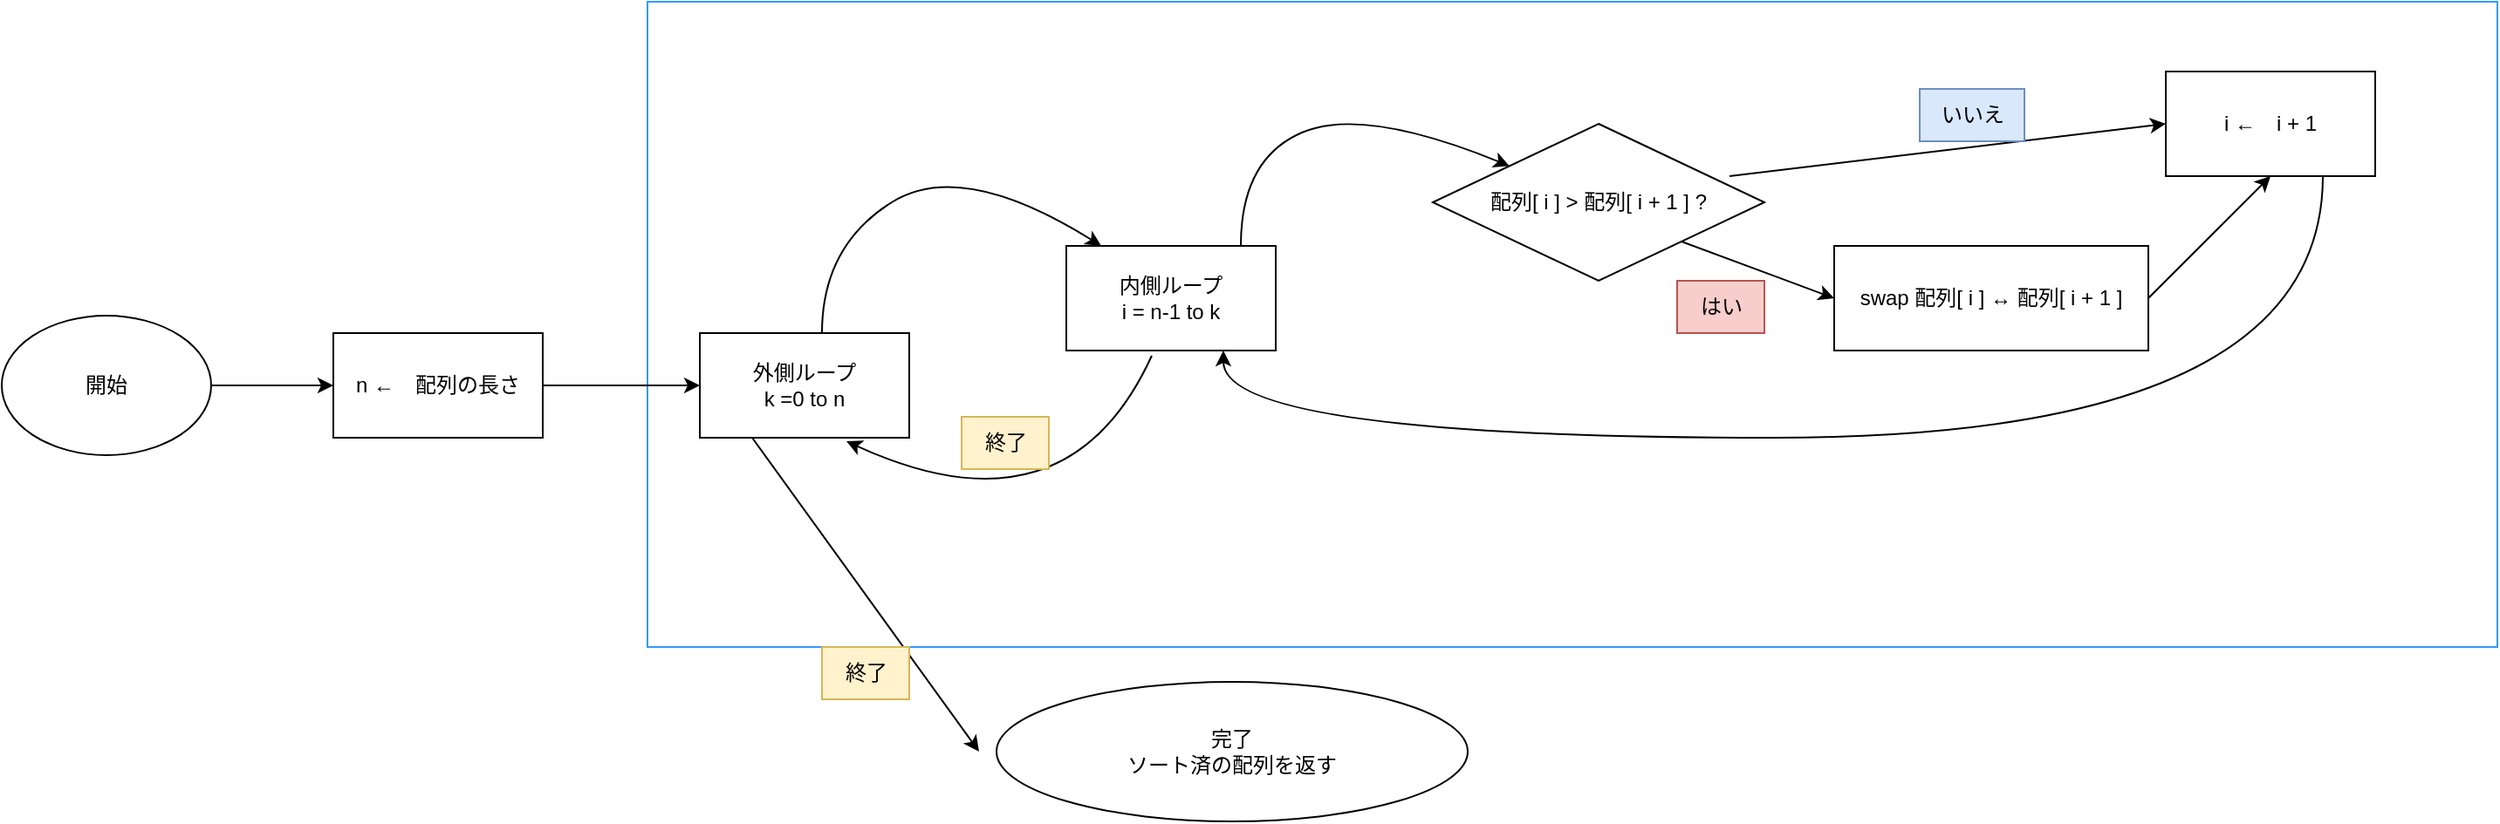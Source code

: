 <mxfile>
    <diagram id="TCqoQB0Lb-TMOhBr43kx" name="ページ1">
        <mxGraphModel dx="344" dy="741" grid="1" gridSize="10" guides="1" tooltips="1" connect="1" arrows="1" fold="1" page="1" pageScale="1" pageWidth="1169" pageHeight="827" math="0" shadow="0">
            <root>
                <mxCell id="0"/>
                <mxCell id="1" parent="0"/>
                <mxCell id="29" value="" style="rounded=0;whiteSpace=wrap;html=1;fillColor=none;strokeColor=#3399FF;" vertex="1" parent="1">
                    <mxGeometry x="380" y="240" width="1060" height="370" as="geometry"/>
                </mxCell>
                <mxCell id="2" value="開始" style="ellipse;whiteSpace=wrap;html=1;" vertex="1" parent="1">
                    <mxGeometry x="10" y="420" width="120" height="80" as="geometry"/>
                </mxCell>
                <mxCell id="3" value="n ←　配列の長さ" style="rounded=0;whiteSpace=wrap;html=1;" vertex="1" parent="1">
                    <mxGeometry x="200" y="430" width="120" height="60" as="geometry"/>
                </mxCell>
                <mxCell id="4" value="" style="endArrow=classic;html=1;exitX=1;exitY=0.5;exitDx=0;exitDy=0;entryX=0;entryY=0.5;entryDx=0;entryDy=0;" edge="1" parent="1" source="2" target="3">
                    <mxGeometry width="50" height="50" relative="1" as="geometry">
                        <mxPoint x="270" y="450" as="sourcePoint"/>
                        <mxPoint x="320" y="400" as="targetPoint"/>
                    </mxGeometry>
                </mxCell>
                <mxCell id="5" value="外側ループ&lt;div&gt;k =0 to n&lt;/div&gt;" style="rounded=0;whiteSpace=wrap;html=1;" vertex="1" parent="1">
                    <mxGeometry x="410" y="430" width="120" height="60" as="geometry"/>
                </mxCell>
                <mxCell id="7" value="内側ループ&lt;div&gt;i = n-1 to k&lt;/div&gt;" style="rounded=0;whiteSpace=wrap;html=1;" vertex="1" parent="1">
                    <mxGeometry x="620" y="380" width="120" height="60" as="geometry"/>
                </mxCell>
                <mxCell id="9" value="" style="curved=1;endArrow=classic;html=1;entryX=0.167;entryY=0;entryDx=0;entryDy=0;entryPerimeter=0;" edge="1" parent="1" target="7">
                    <mxGeometry width="50" height="50" relative="1" as="geometry">
                        <mxPoint x="480" y="430" as="sourcePoint"/>
                        <mxPoint x="560" y="310" as="targetPoint"/>
                        <Array as="points">
                            <mxPoint x="480" y="380"/>
                            <mxPoint x="560" y="330"/>
                        </Array>
                    </mxGeometry>
                </mxCell>
                <mxCell id="10" value="" style="curved=1;endArrow=classic;html=1;entryX=0.7;entryY=1.033;entryDx=0;entryDy=0;entryPerimeter=0;exitX=0.408;exitY=1.05;exitDx=0;exitDy=0;exitPerimeter=0;" edge="1" parent="1" source="7" target="5">
                    <mxGeometry width="50" height="50" relative="1" as="geometry">
                        <mxPoint x="570" y="550" as="sourcePoint"/>
                        <mxPoint x="620" y="500" as="targetPoint"/>
                        <Array as="points">
                            <mxPoint x="620" y="550"/>
                        </Array>
                    </mxGeometry>
                </mxCell>
                <mxCell id="11" value="配列[ i ] &amp;gt; 配列[ i + 1 ] ?" style="rhombus;whiteSpace=wrap;html=1;" vertex="1" parent="1">
                    <mxGeometry x="830" y="310" width="190" height="90" as="geometry"/>
                </mxCell>
                <mxCell id="12" value="swap 配列[ i ] ↔ 配列[ i + 1 ]" style="rounded=0;whiteSpace=wrap;html=1;" vertex="1" parent="1">
                    <mxGeometry x="1060" y="380" width="180" height="60" as="geometry"/>
                </mxCell>
                <mxCell id="13" value="i ←　i + 1" style="rounded=0;whiteSpace=wrap;html=1;" vertex="1" parent="1">
                    <mxGeometry x="1250" y="280" width="120" height="60" as="geometry"/>
                </mxCell>
                <mxCell id="14" value="" style="curved=1;endArrow=classic;html=1;" edge="1" parent="1" target="11">
                    <mxGeometry width="50" height="50" relative="1" as="geometry">
                        <mxPoint x="720" y="380" as="sourcePoint"/>
                        <mxPoint x="770" y="330" as="targetPoint"/>
                        <Array as="points">
                            <mxPoint x="720" y="330"/>
                            <mxPoint x="790" y="300"/>
                        </Array>
                    </mxGeometry>
                </mxCell>
                <mxCell id="15" value="" style="endArrow=classic;html=1;exitX=1;exitY=1;exitDx=0;exitDy=0;entryX=0;entryY=0.5;entryDx=0;entryDy=0;" edge="1" parent="1" source="11" target="12">
                    <mxGeometry width="50" height="50" relative="1" as="geometry">
                        <mxPoint x="980" y="420" as="sourcePoint"/>
                        <mxPoint x="1030" y="370" as="targetPoint"/>
                    </mxGeometry>
                </mxCell>
                <mxCell id="16" value="" style="endArrow=classic;html=1;" edge="1" parent="1">
                    <mxGeometry width="50" height="50" relative="1" as="geometry">
                        <mxPoint x="1000" y="340" as="sourcePoint"/>
                        <mxPoint x="1250" y="310" as="targetPoint"/>
                    </mxGeometry>
                </mxCell>
                <mxCell id="18" value="" style="endArrow=classic;html=1;exitX=0.75;exitY=1;exitDx=0;exitDy=0;entryX=0.75;entryY=1;entryDx=0;entryDy=0;strokeColor=default;rounded=0;curved=1;edgeStyle=orthogonalEdgeStyle;" edge="1" parent="1" source="13" target="7">
                    <mxGeometry width="50" height="50" relative="1" as="geometry">
                        <mxPoint x="1250" y="400" as="sourcePoint"/>
                        <mxPoint x="850" y="480" as="targetPoint"/>
                        <Array as="points">
                            <mxPoint x="1340" y="490"/>
                            <mxPoint x="710" y="490"/>
                        </Array>
                    </mxGeometry>
                </mxCell>
                <mxCell id="19" value="" style="endArrow=classic;html=1;exitX=1;exitY=0.5;exitDx=0;exitDy=0;entryX=0;entryY=0.5;entryDx=0;entryDy=0;" edge="1" parent="1" source="3" target="5">
                    <mxGeometry width="50" height="50" relative="1" as="geometry">
                        <mxPoint x="430" y="540" as="sourcePoint"/>
                        <mxPoint x="480" y="490" as="targetPoint"/>
                    </mxGeometry>
                </mxCell>
                <mxCell id="20" value="終了" style="text;html=1;align=center;verticalAlign=middle;resizable=0;points=[];autosize=1;strokeColor=#d6b656;fillColor=#fff2cc;" vertex="1" parent="1">
                    <mxGeometry x="560" y="478" width="50" height="30" as="geometry"/>
                </mxCell>
                <mxCell id="21" value="はい" style="text;html=1;align=center;verticalAlign=middle;resizable=0;points=[];autosize=1;strokeColor=#b85450;fillColor=#f8cecc;" vertex="1" parent="1">
                    <mxGeometry x="970" y="400" width="50" height="30" as="geometry"/>
                </mxCell>
                <mxCell id="22" value="いいえ" style="text;html=1;align=center;verticalAlign=middle;resizable=0;points=[];autosize=1;strokeColor=#6c8ebf;fillColor=#dae8fc;" vertex="1" parent="1">
                    <mxGeometry x="1109" y="290" width="60" height="30" as="geometry"/>
                </mxCell>
                <mxCell id="25" value="" style="endArrow=classic;html=1;entryX=0.5;entryY=1;entryDx=0;entryDy=0;exitX=1;exitY=0.5;exitDx=0;exitDy=0;" edge="1" parent="1" source="12" target="13">
                    <mxGeometry width="50" height="50" relative="1" as="geometry">
                        <mxPoint x="1110" y="630" as="sourcePoint"/>
                        <mxPoint x="1130" y="600" as="targetPoint"/>
                    </mxGeometry>
                </mxCell>
                <mxCell id="26" value="完了&lt;div&gt;ソート済の配列を返す&lt;/div&gt;" style="ellipse;whiteSpace=wrap;html=1;" vertex="1" parent="1">
                    <mxGeometry x="580" y="630" width="270" height="80" as="geometry"/>
                </mxCell>
                <mxCell id="27" value="" style="endArrow=classic;html=1;exitX=0.25;exitY=1;exitDx=0;exitDy=0;" edge="1" parent="1" source="5">
                    <mxGeometry width="50" height="50" relative="1" as="geometry">
                        <mxPoint x="520" y="720" as="sourcePoint"/>
                        <mxPoint x="570" y="670" as="targetPoint"/>
                    </mxGeometry>
                </mxCell>
                <mxCell id="28" value="終了" style="text;html=1;align=center;verticalAlign=middle;resizable=0;points=[];autosize=1;strokeColor=#d6b656;fillColor=#fff2cc;" vertex="1" parent="1">
                    <mxGeometry x="480" y="610" width="50" height="30" as="geometry"/>
                </mxCell>
            </root>
        </mxGraphModel>
    </diagram>
</mxfile>